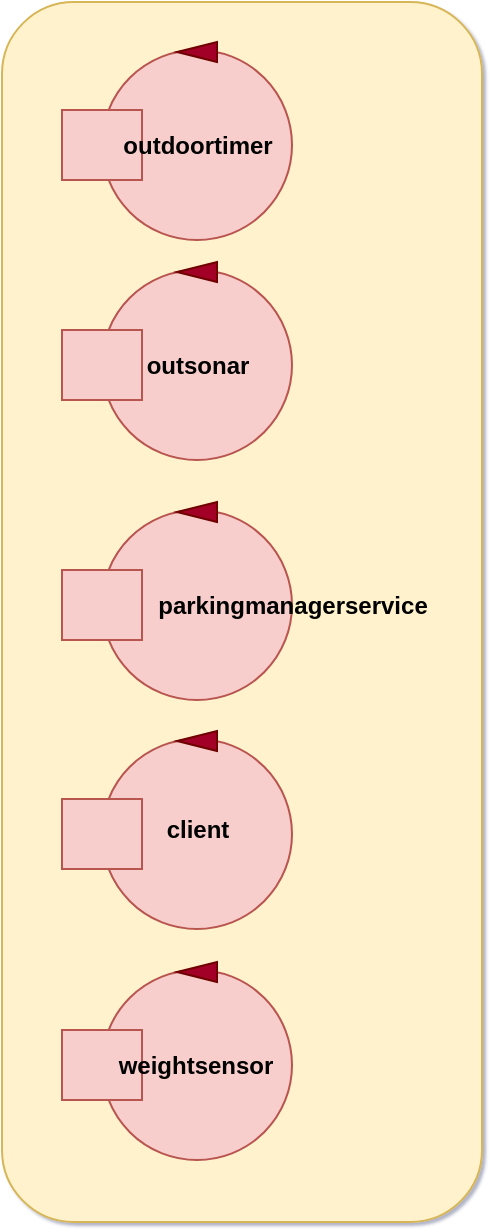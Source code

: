 <mxfile version="14.6.13" type="device"><diagram id="wI8z80SIdUuaSBe2A1s2" name="Pagina-1"><mxGraphModel dx="1086" dy="846" grid="1" gridSize="10" guides="1" tooltips="1" connect="1" arrows="1" fold="1" page="1" pageScale="1" pageWidth="827" pageHeight="1169" math="0" shadow="1"><root><mxCell id="0"/><mxCell id="1" parent="0"/><mxCell id="jZINJF8swxtSmkf8bM59-7" value="" style="rounded=1;whiteSpace=wrap;html=1;fillColor=#fff2cc;strokeColor=#d6b656;" parent="1" vertex="1"><mxGeometry y="30" width="240" height="610" as="geometry"/></mxCell><mxCell id="jZINJF8swxtSmkf8bM59-9" value="" style="ellipse;whiteSpace=wrap;html=1;aspect=fixed;fillColor=#f8cecc;strokeColor=#b85450;" parent="1" vertex="1"><mxGeometry x="50" y="284" width="95" height="95" as="geometry"/></mxCell><mxCell id="jZINJF8swxtSmkf8bM59-10" value="" style="rounded=0;whiteSpace=wrap;html=1;fillColor=#f8cecc;strokeColor=#b85450;" parent="1" vertex="1"><mxGeometry x="30" y="314" width="40" height="35" as="geometry"/></mxCell><mxCell id="jZINJF8swxtSmkf8bM59-11" value="" style="triangle;whiteSpace=wrap;html=1;rotation=-180;fillColor=#a20025;strokeColor=#6F0000;fontColor=#ffffff;" parent="1" vertex="1"><mxGeometry x="87.5" y="280" width="20" height="10" as="geometry"/></mxCell><mxCell id="jZINJF8swxtSmkf8bM59-25" value="&lt;font color=&quot;#000000&quot;&gt;&lt;b&gt;parkingmanagerservice&lt;/b&gt;&lt;/font&gt;" style="text;html=1;strokeColor=none;fillColor=none;align=center;verticalAlign=middle;whiteSpace=wrap;rounded=0;" parent="1" vertex="1"><mxGeometry x="79" y="321.5" width="132.5" height="20" as="geometry"/></mxCell><mxCell id="jZINJF8swxtSmkf8bM59-27" value="" style="ellipse;whiteSpace=wrap;html=1;aspect=fixed;fillColor=#f8cecc;strokeColor=#b85450;" parent="1" vertex="1"><mxGeometry x="50.0" y="164" width="95" height="95" as="geometry"/></mxCell><mxCell id="jZINJF8swxtSmkf8bM59-28" value="" style="rounded=0;whiteSpace=wrap;html=1;fillColor=#f8cecc;strokeColor=#b85450;" parent="1" vertex="1"><mxGeometry x="30.0" y="194" width="40" height="35" as="geometry"/></mxCell><mxCell id="jZINJF8swxtSmkf8bM59-29" value="" style="triangle;whiteSpace=wrap;html=1;rotation=-180;fillColor=#a20025;strokeColor=#6F0000;fontColor=#ffffff;" parent="1" vertex="1"><mxGeometry x="87.5" y="160" width="20" height="10" as="geometry"/></mxCell><mxCell id="jZINJF8swxtSmkf8bM59-30" value="&lt;font color=&quot;#000000&quot;&gt;&lt;b&gt;outsonar&lt;/b&gt;&lt;/font&gt;" style="text;html=1;strokeColor=none;fillColor=none;align=center;verticalAlign=middle;whiteSpace=wrap;rounded=0;" parent="1" vertex="1"><mxGeometry x="78.0" y="202" width="40" height="20" as="geometry"/></mxCell><mxCell id="jZINJF8swxtSmkf8bM59-31" value="" style="ellipse;whiteSpace=wrap;html=1;aspect=fixed;fillColor=#f8cecc;strokeColor=#b85450;" parent="1" vertex="1"><mxGeometry x="50.0" y="514" width="95" height="95" as="geometry"/></mxCell><mxCell id="jZINJF8swxtSmkf8bM59-32" value="" style="rounded=0;whiteSpace=wrap;html=1;fillColor=#f8cecc;strokeColor=#b85450;" parent="1" vertex="1"><mxGeometry x="30.0" y="544" width="40" height="35" as="geometry"/></mxCell><mxCell id="jZINJF8swxtSmkf8bM59-33" value="" style="triangle;whiteSpace=wrap;html=1;rotation=-180;fillColor=#a20025;strokeColor=#6F0000;fontColor=#ffffff;" parent="1" vertex="1"><mxGeometry x="87.5" y="510" width="20" height="10" as="geometry"/></mxCell><mxCell id="jZINJF8swxtSmkf8bM59-34" value="&lt;font color=&quot;#000000&quot;&gt;&lt;b&gt;weightsensor&lt;/b&gt;&lt;/font&gt;" style="text;html=1;strokeColor=none;fillColor=none;align=center;verticalAlign=middle;whiteSpace=wrap;rounded=0;" parent="1" vertex="1"><mxGeometry x="77.0" y="552" width="40" height="20" as="geometry"/></mxCell><mxCell id="jZINJF8swxtSmkf8bM59-37" value="" style="ellipse;whiteSpace=wrap;html=1;aspect=fixed;fillColor=#f8cecc;strokeColor=#b85450;" parent="1" vertex="1"><mxGeometry x="50.0" y="54" width="95" height="95" as="geometry"/></mxCell><mxCell id="jZINJF8swxtSmkf8bM59-38" value="" style="rounded=0;whiteSpace=wrap;html=1;fillColor=#f8cecc;strokeColor=#b85450;" parent="1" vertex="1"><mxGeometry x="30.0" y="84" width="40" height="35" as="geometry"/></mxCell><mxCell id="jZINJF8swxtSmkf8bM59-39" value="" style="triangle;whiteSpace=wrap;html=1;rotation=-180;fillColor=#a20025;strokeColor=#6F0000;fontColor=#ffffff;" parent="1" vertex="1"><mxGeometry x="87.5" y="50" width="20" height="10" as="geometry"/></mxCell><mxCell id="jZINJF8swxtSmkf8bM59-40" value="&lt;font color=&quot;#000000&quot;&gt;&lt;b&gt;outdoortimer&lt;/b&gt;&lt;/font&gt;" style="text;html=1;strokeColor=none;fillColor=none;align=center;verticalAlign=middle;whiteSpace=wrap;rounded=0;" parent="1" vertex="1"><mxGeometry x="78.0" y="92" width="40" height="20" as="geometry"/></mxCell><mxCell id="jZINJF8swxtSmkf8bM59-43" value="" style="ellipse;whiteSpace=wrap;html=1;aspect=fixed;fillColor=#f8cecc;strokeColor=#b85450;" parent="1" vertex="1"><mxGeometry x="50.0" y="398.5" width="95" height="95" as="geometry"/></mxCell><mxCell id="jZINJF8swxtSmkf8bM59-46" value="&lt;font color=&quot;#000000&quot;&gt;&lt;b&gt;client&lt;/b&gt;&lt;/font&gt;" style="text;html=1;strokeColor=none;fillColor=none;align=center;verticalAlign=middle;whiteSpace=wrap;rounded=0;" parent="1" vertex="1"><mxGeometry x="78" y="436.5" width="40" height="15.5" as="geometry"/></mxCell><mxCell id="GsepxLFuk2V7lTU9XT9x-2" value="" style="rounded=0;whiteSpace=wrap;html=1;fillColor=#f8cecc;strokeColor=#b85450;" vertex="1" parent="1"><mxGeometry x="30.0" y="428.5" width="40" height="35" as="geometry"/></mxCell><mxCell id="GsepxLFuk2V7lTU9XT9x-3" value="" style="triangle;whiteSpace=wrap;html=1;rotation=-180;fillColor=#a20025;strokeColor=#6F0000;fontColor=#ffffff;" vertex="1" parent="1"><mxGeometry x="87.5" y="394.5" width="20" height="10" as="geometry"/></mxCell></root></mxGraphModel></diagram></mxfile>